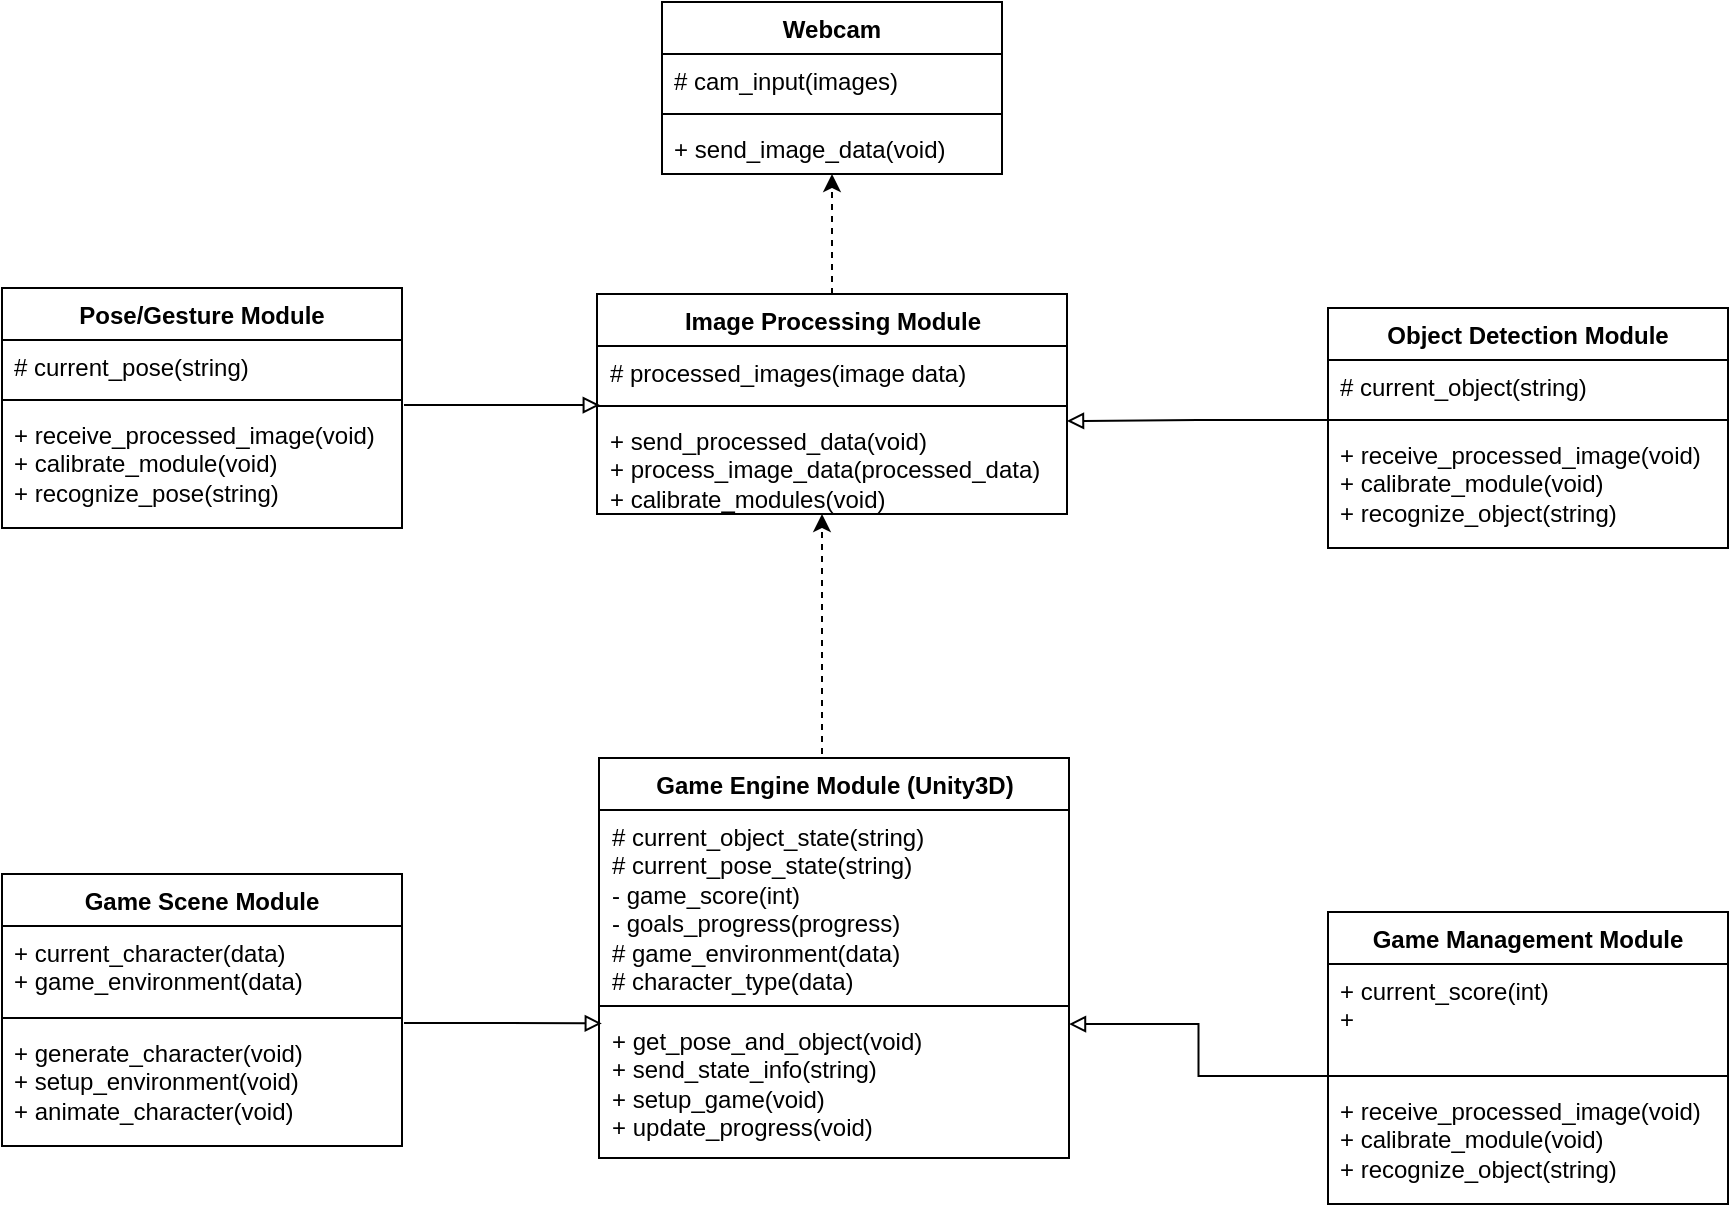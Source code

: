 <mxfile version="21.3.0" type="github">
  <diagram name="Page-1" id="sGBAXphiRTPWu8UHCnOA">
    <mxGraphModel dx="1818" dy="629" grid="1" gridSize="10" guides="1" tooltips="1" connect="1" arrows="1" fold="1" page="1" pageScale="1" pageWidth="850" pageHeight="1100" math="0" shadow="0">
      <root>
        <mxCell id="0" />
        <mxCell id="1" parent="0" />
        <mxCell id="FipW-_BVYp_iPKXNXa2D-7" value="Webcam" style="swimlane;fontStyle=1;align=center;verticalAlign=top;childLayout=stackLayout;horizontal=1;startSize=26;horizontalStack=0;resizeParent=1;resizeParentMax=0;resizeLast=0;collapsible=1;marginBottom=0;whiteSpace=wrap;html=1;" vertex="1" parent="1">
          <mxGeometry x="220" y="14" width="170" height="86" as="geometry" />
        </mxCell>
        <mxCell id="FipW-_BVYp_iPKXNXa2D-8" value="# cam_input(images)" style="text;strokeColor=none;fillColor=none;align=left;verticalAlign=top;spacingLeft=4;spacingRight=4;overflow=hidden;rotatable=0;points=[[0,0.5],[1,0.5]];portConstraint=eastwest;whiteSpace=wrap;html=1;" vertex="1" parent="FipW-_BVYp_iPKXNXa2D-7">
          <mxGeometry y="26" width="170" height="26" as="geometry" />
        </mxCell>
        <mxCell id="FipW-_BVYp_iPKXNXa2D-9" value="" style="line;strokeWidth=1;fillColor=none;align=left;verticalAlign=middle;spacingTop=-1;spacingLeft=3;spacingRight=3;rotatable=0;labelPosition=right;points=[];portConstraint=eastwest;strokeColor=inherit;" vertex="1" parent="FipW-_BVYp_iPKXNXa2D-7">
          <mxGeometry y="52" width="170" height="8" as="geometry" />
        </mxCell>
        <mxCell id="FipW-_BVYp_iPKXNXa2D-10" value="+ send_image_data(void)" style="text;strokeColor=none;fillColor=none;align=left;verticalAlign=top;spacingLeft=4;spacingRight=4;overflow=hidden;rotatable=0;points=[[0,0.5],[1,0.5]];portConstraint=eastwest;whiteSpace=wrap;html=1;" vertex="1" parent="FipW-_BVYp_iPKXNXa2D-7">
          <mxGeometry y="60" width="170" height="26" as="geometry" />
        </mxCell>
        <mxCell id="FipW-_BVYp_iPKXNXa2D-24" style="edgeStyle=orthogonalEdgeStyle;rounded=0;orthogonalLoop=1;jettySize=auto;html=1;exitX=0.5;exitY=0;exitDx=0;exitDy=0;dashed=1;" edge="1" parent="1" source="FipW-_BVYp_iPKXNXa2D-11">
          <mxGeometry relative="1" as="geometry">
            <mxPoint x="305" y="100" as="targetPoint" />
          </mxGeometry>
        </mxCell>
        <mxCell id="FipW-_BVYp_iPKXNXa2D-11" value="Image Processing Module" style="swimlane;fontStyle=1;align=center;verticalAlign=top;childLayout=stackLayout;horizontal=1;startSize=26;horizontalStack=0;resizeParent=1;resizeParentMax=0;resizeLast=0;collapsible=1;marginBottom=0;whiteSpace=wrap;html=1;" vertex="1" parent="1">
          <mxGeometry x="187.5" y="160" width="235" height="110" as="geometry" />
        </mxCell>
        <mxCell id="FipW-_BVYp_iPKXNXa2D-12" value="# processed_images(image data)" style="text;strokeColor=none;fillColor=none;align=left;verticalAlign=top;spacingLeft=4;spacingRight=4;overflow=hidden;rotatable=0;points=[[0,0.5],[1,0.5]];portConstraint=eastwest;whiteSpace=wrap;html=1;" vertex="1" parent="FipW-_BVYp_iPKXNXa2D-11">
          <mxGeometry y="26" width="235" height="26" as="geometry" />
        </mxCell>
        <mxCell id="FipW-_BVYp_iPKXNXa2D-13" value="" style="line;strokeWidth=1;fillColor=none;align=left;verticalAlign=middle;spacingTop=-1;spacingLeft=3;spacingRight=3;rotatable=0;labelPosition=right;points=[];portConstraint=eastwest;strokeColor=inherit;" vertex="1" parent="FipW-_BVYp_iPKXNXa2D-11">
          <mxGeometry y="52" width="235" height="8" as="geometry" />
        </mxCell>
        <mxCell id="FipW-_BVYp_iPKXNXa2D-14" value="+ send_processed_data(void)&lt;br&gt;+ process_image_data(processed_data)&lt;br&gt;+ calibrate_modules(void)" style="text;strokeColor=none;fillColor=none;align=left;verticalAlign=top;spacingLeft=4;spacingRight=4;overflow=hidden;rotatable=0;points=[[0,0.5],[1,0.5]];portConstraint=eastwest;whiteSpace=wrap;html=1;" vertex="1" parent="FipW-_BVYp_iPKXNXa2D-11">
          <mxGeometry y="60" width="235" height="50" as="geometry" />
        </mxCell>
        <mxCell id="FipW-_BVYp_iPKXNXa2D-26" style="edgeStyle=orthogonalEdgeStyle;rounded=0;orthogonalLoop=1;jettySize=auto;html=1;exitX=1.005;exitY=-0.025;exitDx=0;exitDy=0;endArrow=block;endFill=0;entryX=0.006;entryY=1.135;entryDx=0;entryDy=0;entryPerimeter=0;exitPerimeter=0;" edge="1" parent="1" source="FipW-_BVYp_iPKXNXa2D-18" target="FipW-_BVYp_iPKXNXa2D-12">
          <mxGeometry relative="1" as="geometry">
            <mxPoint x="190" y="280" as="targetPoint" />
          </mxGeometry>
        </mxCell>
        <mxCell id="FipW-_BVYp_iPKXNXa2D-15" value="Pose/Gesture Module" style="swimlane;fontStyle=1;align=center;verticalAlign=top;childLayout=stackLayout;horizontal=1;startSize=26;horizontalStack=0;resizeParent=1;resizeParentMax=0;resizeLast=0;collapsible=1;marginBottom=0;whiteSpace=wrap;html=1;" vertex="1" parent="1">
          <mxGeometry x="-110" y="157" width="200" height="120" as="geometry" />
        </mxCell>
        <mxCell id="FipW-_BVYp_iPKXNXa2D-16" value="# current_pose(string)" style="text;strokeColor=none;fillColor=none;align=left;verticalAlign=top;spacingLeft=4;spacingRight=4;overflow=hidden;rotatable=0;points=[[0,0.5],[1,0.5]];portConstraint=eastwest;whiteSpace=wrap;html=1;" vertex="1" parent="FipW-_BVYp_iPKXNXa2D-15">
          <mxGeometry y="26" width="200" height="26" as="geometry" />
        </mxCell>
        <mxCell id="FipW-_BVYp_iPKXNXa2D-17" value="" style="line;strokeWidth=1;fillColor=none;align=left;verticalAlign=middle;spacingTop=-1;spacingLeft=3;spacingRight=3;rotatable=0;labelPosition=right;points=[];portConstraint=eastwest;strokeColor=inherit;" vertex="1" parent="FipW-_BVYp_iPKXNXa2D-15">
          <mxGeometry y="52" width="200" height="8" as="geometry" />
        </mxCell>
        <mxCell id="FipW-_BVYp_iPKXNXa2D-18" value="+ receive_processed_image(void)&lt;br&gt;+ calibrate_module(void)&lt;br&gt;+ recognize_pose(string)" style="text;strokeColor=none;fillColor=none;align=left;verticalAlign=top;spacingLeft=4;spacingRight=4;overflow=hidden;rotatable=0;points=[[0,0.5],[1,0.5]];portConstraint=eastwest;whiteSpace=wrap;html=1;" vertex="1" parent="FipW-_BVYp_iPKXNXa2D-15">
          <mxGeometry y="60" width="200" height="60" as="geometry" />
        </mxCell>
        <mxCell id="FipW-_BVYp_iPKXNXa2D-27" style="edgeStyle=orthogonalEdgeStyle;rounded=0;orthogonalLoop=1;jettySize=auto;html=1;exitX=-0.002;exitY=-0.067;exitDx=0;exitDy=0;endArrow=block;endFill=0;entryX=1;entryY=0.07;entryDx=0;entryDy=0;entryPerimeter=0;exitPerimeter=0;" edge="1" parent="1" source="FipW-_BVYp_iPKXNXa2D-22" target="FipW-_BVYp_iPKXNXa2D-14">
          <mxGeometry relative="1" as="geometry">
            <mxPoint x="420" y="280" as="targetPoint" />
          </mxGeometry>
        </mxCell>
        <mxCell id="FipW-_BVYp_iPKXNXa2D-19" value="Object Detection Module" style="swimlane;fontStyle=1;align=center;verticalAlign=top;childLayout=stackLayout;horizontal=1;startSize=26;horizontalStack=0;resizeParent=1;resizeParentMax=0;resizeLast=0;collapsible=1;marginBottom=0;whiteSpace=wrap;html=1;" vertex="1" parent="1">
          <mxGeometry x="553" y="167" width="200" height="120" as="geometry" />
        </mxCell>
        <mxCell id="FipW-_BVYp_iPKXNXa2D-20" value="# current_object(string)" style="text;strokeColor=none;fillColor=none;align=left;verticalAlign=top;spacingLeft=4;spacingRight=4;overflow=hidden;rotatable=0;points=[[0,0.5],[1,0.5]];portConstraint=eastwest;whiteSpace=wrap;html=1;" vertex="1" parent="FipW-_BVYp_iPKXNXa2D-19">
          <mxGeometry y="26" width="200" height="26" as="geometry" />
        </mxCell>
        <mxCell id="FipW-_BVYp_iPKXNXa2D-21" value="" style="line;strokeWidth=1;fillColor=none;align=left;verticalAlign=middle;spacingTop=-1;spacingLeft=3;spacingRight=3;rotatable=0;labelPosition=right;points=[];portConstraint=eastwest;strokeColor=inherit;" vertex="1" parent="FipW-_BVYp_iPKXNXa2D-19">
          <mxGeometry y="52" width="200" height="8" as="geometry" />
        </mxCell>
        <mxCell id="FipW-_BVYp_iPKXNXa2D-22" value="+ receive_processed_image(void)&lt;br style=&quot;border-color: var(--border-color);&quot;&gt;+ calibrate_module(void)&lt;br style=&quot;border-color: var(--border-color);&quot;&gt;+ recognize_object(string)" style="text;strokeColor=none;fillColor=none;align=left;verticalAlign=top;spacingLeft=4;spacingRight=4;overflow=hidden;rotatable=0;points=[[0,0.5],[1,0.5]];portConstraint=eastwest;whiteSpace=wrap;html=1;" vertex="1" parent="FipW-_BVYp_iPKXNXa2D-19">
          <mxGeometry y="60" width="200" height="60" as="geometry" />
        </mxCell>
        <mxCell id="FipW-_BVYp_iPKXNXa2D-46" value="Game Engine Module (Unity3D)" style="swimlane;fontStyle=1;align=center;verticalAlign=top;childLayout=stackLayout;horizontal=1;startSize=26;horizontalStack=0;resizeParent=1;resizeParentMax=0;resizeLast=0;collapsible=1;marginBottom=0;whiteSpace=wrap;html=1;" vertex="1" parent="1">
          <mxGeometry x="188.5" y="392" width="235" height="200" as="geometry" />
        </mxCell>
        <mxCell id="FipW-_BVYp_iPKXNXa2D-47" value="# current_object_state(string)&lt;br&gt;# current_pose_state(string)&lt;br&gt;- game_score(int)&lt;br&gt;- goals_progress(progress)&lt;br&gt;# game_environment(data)&lt;br&gt;# character_type(data)" style="text;strokeColor=none;fillColor=none;align=left;verticalAlign=top;spacingLeft=4;spacingRight=4;overflow=hidden;rotatable=0;points=[[0,0.5],[1,0.5]];portConstraint=eastwest;whiteSpace=wrap;html=1;" vertex="1" parent="FipW-_BVYp_iPKXNXa2D-46">
          <mxGeometry y="26" width="235" height="94" as="geometry" />
        </mxCell>
        <mxCell id="FipW-_BVYp_iPKXNXa2D-48" value="" style="line;strokeWidth=1;fillColor=none;align=left;verticalAlign=middle;spacingTop=-1;spacingLeft=3;spacingRight=3;rotatable=0;labelPosition=right;points=[];portConstraint=eastwest;strokeColor=inherit;" vertex="1" parent="FipW-_BVYp_iPKXNXa2D-46">
          <mxGeometry y="120" width="235" height="8" as="geometry" />
        </mxCell>
        <mxCell id="FipW-_BVYp_iPKXNXa2D-49" value="+ get_pose_and_object(void)&lt;br style=&quot;border-color: var(--border-color);&quot;&gt;+ send_state_info(string)&lt;br&gt;+ setup_game(void)&lt;br&gt;+ update_progress(void)" style="text;strokeColor=none;fillColor=none;align=left;verticalAlign=top;spacingLeft=4;spacingRight=4;overflow=hidden;rotatable=0;points=[[0,0.5],[1,0.5]];portConstraint=eastwest;whiteSpace=wrap;html=1;" vertex="1" parent="FipW-_BVYp_iPKXNXa2D-46">
          <mxGeometry y="128" width="235" height="72" as="geometry" />
        </mxCell>
        <mxCell id="FipW-_BVYp_iPKXNXa2D-50" style="edgeStyle=orthogonalEdgeStyle;rounded=0;orthogonalLoop=1;jettySize=auto;html=1;exitX=1.005;exitY=-0.025;exitDx=0;exitDy=0;endArrow=block;endFill=0;entryX=0.006;entryY=1.135;entryDx=0;entryDy=0;entryPerimeter=0;exitPerimeter=0;" edge="1" parent="1" source="FipW-_BVYp_iPKXNXa2D-54" target="FipW-_BVYp_iPKXNXa2D-47">
          <mxGeometry relative="1" as="geometry">
            <mxPoint x="190" y="512" as="targetPoint" />
          </mxGeometry>
        </mxCell>
        <mxCell id="FipW-_BVYp_iPKXNXa2D-51" value="Game Scene Module" style="swimlane;fontStyle=1;align=center;verticalAlign=top;childLayout=stackLayout;horizontal=1;startSize=26;horizontalStack=0;resizeParent=1;resizeParentMax=0;resizeLast=0;collapsible=1;marginBottom=0;whiteSpace=wrap;html=1;" vertex="1" parent="1">
          <mxGeometry x="-110" y="450" width="200" height="136" as="geometry" />
        </mxCell>
        <mxCell id="FipW-_BVYp_iPKXNXa2D-52" value="+ current_character(data)&lt;br&gt;+ game_environment(data)" style="text;strokeColor=none;fillColor=none;align=left;verticalAlign=top;spacingLeft=4;spacingRight=4;overflow=hidden;rotatable=0;points=[[0,0.5],[1,0.5]];portConstraint=eastwest;whiteSpace=wrap;html=1;" vertex="1" parent="FipW-_BVYp_iPKXNXa2D-51">
          <mxGeometry y="26" width="200" height="42" as="geometry" />
        </mxCell>
        <mxCell id="FipW-_BVYp_iPKXNXa2D-53" value="" style="line;strokeWidth=1;fillColor=none;align=left;verticalAlign=middle;spacingTop=-1;spacingLeft=3;spacingRight=3;rotatable=0;labelPosition=right;points=[];portConstraint=eastwest;strokeColor=inherit;" vertex="1" parent="FipW-_BVYp_iPKXNXa2D-51">
          <mxGeometry y="68" width="200" height="8" as="geometry" />
        </mxCell>
        <mxCell id="FipW-_BVYp_iPKXNXa2D-54" value="+ generate_character(void)&lt;br&gt;+ setup_environment(void)&lt;br&gt;+ animate_character(void)" style="text;strokeColor=none;fillColor=none;align=left;verticalAlign=top;spacingLeft=4;spacingRight=4;overflow=hidden;rotatable=0;points=[[0,0.5],[1,0.5]];portConstraint=eastwest;whiteSpace=wrap;html=1;" vertex="1" parent="FipW-_BVYp_iPKXNXa2D-51">
          <mxGeometry y="76" width="200" height="60" as="geometry" />
        </mxCell>
        <mxCell id="FipW-_BVYp_iPKXNXa2D-55" style="edgeStyle=orthogonalEdgeStyle;rounded=0;orthogonalLoop=1;jettySize=auto;html=1;exitX=-0.002;exitY=-0.067;exitDx=0;exitDy=0;endArrow=block;endFill=0;entryX=1;entryY=0.07;entryDx=0;entryDy=0;entryPerimeter=0;exitPerimeter=0;" edge="1" parent="1" source="FipW-_BVYp_iPKXNXa2D-59" target="FipW-_BVYp_iPKXNXa2D-49">
          <mxGeometry relative="1" as="geometry">
            <mxPoint x="420" y="512" as="targetPoint" />
          </mxGeometry>
        </mxCell>
        <mxCell id="FipW-_BVYp_iPKXNXa2D-56" value="Game Management Module" style="swimlane;fontStyle=1;align=center;verticalAlign=top;childLayout=stackLayout;horizontal=1;startSize=26;horizontalStack=0;resizeParent=1;resizeParentMax=0;resizeLast=0;collapsible=1;marginBottom=0;whiteSpace=wrap;html=1;" vertex="1" parent="1">
          <mxGeometry x="553" y="469" width="200" height="146" as="geometry" />
        </mxCell>
        <mxCell id="FipW-_BVYp_iPKXNXa2D-57" value="+ current_score(int)&lt;br&gt;+&amp;nbsp;" style="text;strokeColor=none;fillColor=none;align=left;verticalAlign=top;spacingLeft=4;spacingRight=4;overflow=hidden;rotatable=0;points=[[0,0.5],[1,0.5]];portConstraint=eastwest;whiteSpace=wrap;html=1;" vertex="1" parent="FipW-_BVYp_iPKXNXa2D-56">
          <mxGeometry y="26" width="200" height="52" as="geometry" />
        </mxCell>
        <mxCell id="FipW-_BVYp_iPKXNXa2D-58" value="" style="line;strokeWidth=1;fillColor=none;align=left;verticalAlign=middle;spacingTop=-1;spacingLeft=3;spacingRight=3;rotatable=0;labelPosition=right;points=[];portConstraint=eastwest;strokeColor=inherit;" vertex="1" parent="FipW-_BVYp_iPKXNXa2D-56">
          <mxGeometry y="78" width="200" height="8" as="geometry" />
        </mxCell>
        <mxCell id="FipW-_BVYp_iPKXNXa2D-59" value="+ receive_processed_image(void)&lt;br style=&quot;border-color: var(--border-color);&quot;&gt;+ calibrate_module(void)&lt;br style=&quot;border-color: var(--border-color);&quot;&gt;+ recognize_object(string)" style="text;strokeColor=none;fillColor=none;align=left;verticalAlign=top;spacingLeft=4;spacingRight=4;overflow=hidden;rotatable=0;points=[[0,0.5],[1,0.5]];portConstraint=eastwest;whiteSpace=wrap;html=1;" vertex="1" parent="FipW-_BVYp_iPKXNXa2D-56">
          <mxGeometry y="86" width="200" height="60" as="geometry" />
        </mxCell>
        <mxCell id="FipW-_BVYp_iPKXNXa2D-60" style="edgeStyle=orthogonalEdgeStyle;rounded=0;orthogonalLoop=1;jettySize=auto;html=1;dashed=1;" edge="1" parent="1">
          <mxGeometry relative="1" as="geometry">
            <mxPoint x="300" y="270" as="targetPoint" />
            <mxPoint x="300" y="390" as="sourcePoint" />
          </mxGeometry>
        </mxCell>
      </root>
    </mxGraphModel>
  </diagram>
</mxfile>
